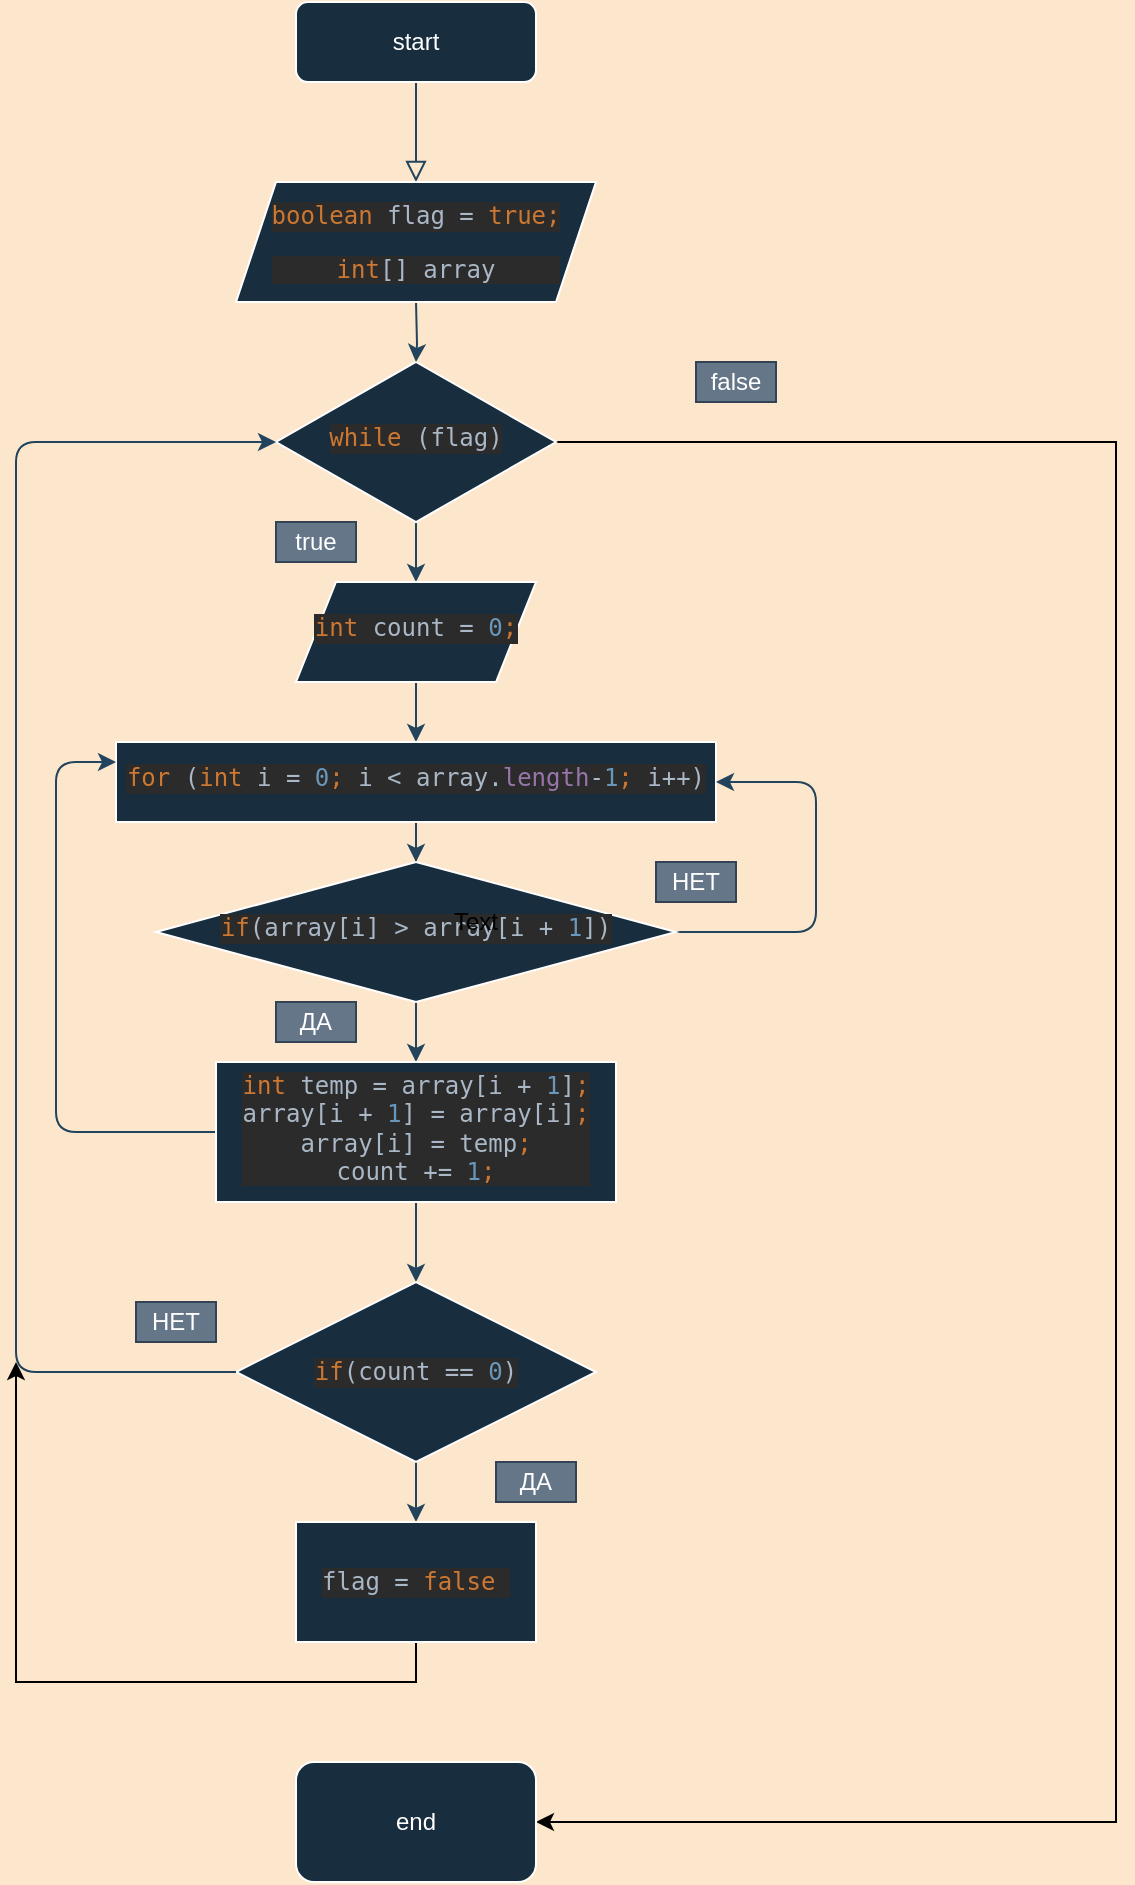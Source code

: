 <mxfile version="14.2.4" type="github">
  <diagram id="C5RBs43oDa-KdzZeNtuy" name="Page-1">
    <mxGraphModel dx="1132" dy="779" grid="1" gridSize="10" guides="1" tooltips="1" connect="1" arrows="1" fold="1" page="1" pageScale="1" pageWidth="827" pageHeight="1169" background="#FCE7CD" math="0" shadow="0">
      <root>
        <mxCell id="WIyWlLk6GJQsqaUBKTNV-0" />
        <mxCell id="WIyWlLk6GJQsqaUBKTNV-1" parent="WIyWlLk6GJQsqaUBKTNV-0" />
        <mxCell id="WIyWlLk6GJQsqaUBKTNV-2" value="" style="rounded=0;html=1;jettySize=auto;orthogonalLoop=1;fontSize=11;endArrow=block;endFill=0;endSize=8;strokeWidth=1;shadow=0;labelBackgroundColor=none;edgeStyle=orthogonalEdgeStyle;strokeColor=#23445D;" parent="WIyWlLk6GJQsqaUBKTNV-1" source="WIyWlLk6GJQsqaUBKTNV-3" edge="1">
          <mxGeometry relative="1" as="geometry">
            <mxPoint x="220" y="170" as="targetPoint" />
          </mxGeometry>
        </mxCell>
        <mxCell id="WIyWlLk6GJQsqaUBKTNV-3" value="start" style="rounded=1;whiteSpace=wrap;html=1;fontSize=12;glass=0;strokeWidth=1;shadow=0;fillColor=#182E3E;strokeColor=#FFFFFF;fontColor=#FFFFFF;" parent="WIyWlLk6GJQsqaUBKTNV-1" vertex="1">
          <mxGeometry x="160" y="80" width="120" height="40" as="geometry" />
        </mxCell>
        <mxCell id="XFTPAkEOY1BgrhTG1SVO-7" value="" style="edgeStyle=orthogonalEdgeStyle;rounded=0;orthogonalLoop=1;jettySize=auto;html=1;strokeColor=#23445D;labelBackgroundColor=#FCE7CD;" parent="WIyWlLk6GJQsqaUBKTNV-1" source="WIyWlLk6GJQsqaUBKTNV-10" target="XFTPAkEOY1BgrhTG1SVO-6" edge="1">
          <mxGeometry relative="1" as="geometry" />
        </mxCell>
        <mxCell id="ManoD_RHB9kSeLOupZJ0-3" style="edgeStyle=orthogonalEdgeStyle;rounded=0;orthogonalLoop=1;jettySize=auto;html=1;entryX=1;entryY=0.5;entryDx=0;entryDy=0;" parent="WIyWlLk6GJQsqaUBKTNV-1" source="WIyWlLk6GJQsqaUBKTNV-10" target="XFTPAkEOY1BgrhTG1SVO-31" edge="1">
          <mxGeometry relative="1" as="geometry">
            <Array as="points">
              <mxPoint x="570" y="300" />
              <mxPoint x="570" y="990" />
            </Array>
          </mxGeometry>
        </mxCell>
        <mxCell id="WIyWlLk6GJQsqaUBKTNV-10" value="&lt;pre style=&quot;background-color: #2b2b2b ; color: #a9b7c6 ; font-family: &amp;#34;jetbrains mono&amp;#34; , monospace ; font-size: 9 8pt&quot;&gt;&lt;span style=&quot;color: #cc7832&quot;&gt;while &lt;/span&gt;(flag)&lt;/pre&gt;" style="rhombus;whiteSpace=wrap;html=1;shadow=0;fontFamily=Helvetica;fontSize=12;align=center;strokeWidth=1;spacing=6;spacingTop=-4;fillColor=#182E3E;strokeColor=#FFFFFF;fontColor=#FFFFFF;" parent="WIyWlLk6GJQsqaUBKTNV-1" vertex="1">
          <mxGeometry x="150" y="260" width="140" height="80" as="geometry" />
        </mxCell>
        <mxCell id="XFTPAkEOY1BgrhTG1SVO-3" value="" style="edgeStyle=orthogonalEdgeStyle;rounded=0;orthogonalLoop=1;jettySize=auto;html=1;strokeColor=#23445D;labelBackgroundColor=#FCE7CD;" parent="WIyWlLk6GJQsqaUBKTNV-1" target="WIyWlLk6GJQsqaUBKTNV-10" edge="1">
          <mxGeometry relative="1" as="geometry">
            <mxPoint x="220" y="230" as="sourcePoint" />
          </mxGeometry>
        </mxCell>
        <mxCell id="XFTPAkEOY1BgrhTG1SVO-4" value="&lt;pre style=&quot;background-color: #2b2b2b ; color: #a9b7c6 ; font-family: &amp;#34;jetbrains mono&amp;#34; , monospace ; font-size: 9 8pt&quot;&gt;&lt;span style=&quot;color: #cc7832&quot;&gt;boolean &lt;/span&gt;flag = &lt;span style=&quot;color: #cc7832&quot;&gt;true;&lt;/span&gt;&lt;/pre&gt;&lt;pre style=&quot;background-color: #2b2b2b ; color: #a9b7c6 ; font-family: &amp;#34;jetbrains mono&amp;#34; , monospace ; font-size: 9 8pt&quot;&gt;&lt;pre style=&quot;font-family: &amp;#34;jetbrains mono&amp;#34; , monospace&quot;&gt;&lt;span style=&quot;color: #cc7832&quot;&gt;int&lt;/span&gt;[] array&lt;/pre&gt;&lt;/pre&gt;" style="shape=parallelogram;perimeter=parallelogramPerimeter;whiteSpace=wrap;html=1;fixedSize=1;fillColor=#182E3E;strokeColor=#FFFFFF;fontColor=#FFFFFF;" parent="WIyWlLk6GJQsqaUBKTNV-1" vertex="1">
          <mxGeometry x="130" y="170" width="180" height="60" as="geometry" />
        </mxCell>
        <mxCell id="XFTPAkEOY1BgrhTG1SVO-9" value="" style="edgeStyle=orthogonalEdgeStyle;rounded=0;orthogonalLoop=1;jettySize=auto;html=1;strokeColor=#23445D;labelBackgroundColor=#FCE7CD;" parent="WIyWlLk6GJQsqaUBKTNV-1" source="XFTPAkEOY1BgrhTG1SVO-6" target="XFTPAkEOY1BgrhTG1SVO-8" edge="1">
          <mxGeometry relative="1" as="geometry" />
        </mxCell>
        <mxCell id="XFTPAkEOY1BgrhTG1SVO-6" value="&lt;pre style=&quot;background-color: #2b2b2b ; color: #a9b7c6 ; font-family: &amp;quot;jetbrains mono&amp;quot; , monospace ; font-size: 9 8pt&quot;&gt;&lt;span style=&quot;color: #cc7832&quot;&gt;int &lt;/span&gt;count = &lt;span style=&quot;color: #6897bb&quot;&gt;0&lt;/span&gt;&lt;span style=&quot;color: #cc7832&quot;&gt;;&lt;/span&gt;&lt;/pre&gt;" style="shape=parallelogram;perimeter=parallelogramPerimeter;whiteSpace=wrap;html=1;fixedSize=1;shadow=0;strokeWidth=1;spacing=6;spacingTop=-4;fillColor=#182E3E;strokeColor=#FFFFFF;fontColor=#FFFFFF;" parent="WIyWlLk6GJQsqaUBKTNV-1" vertex="1">
          <mxGeometry x="160" y="370" width="120" height="50" as="geometry" />
        </mxCell>
        <mxCell id="XFTPAkEOY1BgrhTG1SVO-11" value="" style="edgeStyle=orthogonalEdgeStyle;rounded=0;orthogonalLoop=1;jettySize=auto;html=1;strokeColor=#23445D;labelBackgroundColor=#FCE7CD;" parent="WIyWlLk6GJQsqaUBKTNV-1" source="XFTPAkEOY1BgrhTG1SVO-8" target="XFTPAkEOY1BgrhTG1SVO-10" edge="1">
          <mxGeometry relative="1" as="geometry" />
        </mxCell>
        <mxCell id="XFTPAkEOY1BgrhTG1SVO-8" value="&lt;pre style=&quot;background-color: #2b2b2b ; color: #a9b7c6 ; font-family: &amp;quot;jetbrains mono&amp;quot; , monospace ; font-size: 9 8pt&quot;&gt;&lt;span style=&quot;color: #cc7832&quot;&gt;for &lt;/span&gt;(&lt;span style=&quot;color: #cc7832&quot;&gt;int &lt;/span&gt;i = &lt;span style=&quot;color: #6897bb&quot;&gt;0&lt;/span&gt;&lt;span style=&quot;color: #cc7832&quot;&gt;; &lt;/span&gt;i &amp;lt; array.&lt;span style=&quot;color: #9876aa&quot;&gt;length&lt;/span&gt;-&lt;span style=&quot;color: #6897bb&quot;&gt;1&lt;/span&gt;&lt;span style=&quot;color: #cc7832&quot;&gt;; &lt;/span&gt;i++)&lt;/pre&gt;" style="whiteSpace=wrap;html=1;shadow=0;strokeWidth=1;spacing=6;spacingTop=-4;fillColor=#182E3E;strokeColor=#FFFFFF;fontColor=#FFFFFF;" parent="WIyWlLk6GJQsqaUBKTNV-1" vertex="1">
          <mxGeometry x="70" y="450" width="300" height="40" as="geometry" />
        </mxCell>
        <mxCell id="XFTPAkEOY1BgrhTG1SVO-14" value="" style="edgeStyle=orthogonalEdgeStyle;rounded=0;orthogonalLoop=1;jettySize=auto;html=1;strokeColor=#23445D;labelBackgroundColor=#FCE7CD;" parent="WIyWlLk6GJQsqaUBKTNV-1" source="XFTPAkEOY1BgrhTG1SVO-10" target="XFTPAkEOY1BgrhTG1SVO-13" edge="1">
          <mxGeometry relative="1" as="geometry" />
        </mxCell>
        <mxCell id="XFTPAkEOY1BgrhTG1SVO-32" style="edgeStyle=orthogonalEdgeStyle;curved=0;rounded=1;sketch=0;orthogonalLoop=1;jettySize=auto;html=1;entryX=1;entryY=0.5;entryDx=0;entryDy=0;strokeColor=#23445D;" parent="WIyWlLk6GJQsqaUBKTNV-1" source="XFTPAkEOY1BgrhTG1SVO-10" target="XFTPAkEOY1BgrhTG1SVO-8" edge="1">
          <mxGeometry relative="1" as="geometry">
            <Array as="points">
              <mxPoint x="420" y="545" />
              <mxPoint x="420" y="470" />
            </Array>
          </mxGeometry>
        </mxCell>
        <mxCell id="XFTPAkEOY1BgrhTG1SVO-10" value="&lt;pre style=&quot;background-color: #2b2b2b ; color: #a9b7c6 ; font-family: &amp;#34;jetbrains mono&amp;#34; , monospace ; font-size: 9 8pt&quot;&gt;&lt;span style=&quot;color: #cc7832&quot;&gt;if&lt;/span&gt;(array[i] &amp;gt; array[i + &lt;span style=&quot;color: #6897bb&quot;&gt;1&lt;/span&gt;])&lt;br&gt;&lt;/pre&gt;" style="rhombus;whiteSpace=wrap;html=1;shadow=0;strokeWidth=1;spacing=6;spacingTop=-4;fillColor=#182E3E;strokeColor=#FFFFFF;fontColor=#FFFFFF;" parent="WIyWlLk6GJQsqaUBKTNV-1" vertex="1">
          <mxGeometry x="90" y="510" width="260" height="70" as="geometry" />
        </mxCell>
        <mxCell id="XFTPAkEOY1BgrhTG1SVO-16" style="edgeStyle=orthogonalEdgeStyle;curved=0;rounded=1;sketch=0;orthogonalLoop=1;jettySize=auto;html=1;strokeColor=#23445D;entryX=0;entryY=0.25;entryDx=0;entryDy=0;" parent="WIyWlLk6GJQsqaUBKTNV-1" source="XFTPAkEOY1BgrhTG1SVO-13" target="XFTPAkEOY1BgrhTG1SVO-8" edge="1">
          <mxGeometry relative="1" as="geometry">
            <mxPoint x="30" y="460" as="targetPoint" />
            <Array as="points">
              <mxPoint x="40" y="645" />
              <mxPoint x="40" y="460" />
            </Array>
          </mxGeometry>
        </mxCell>
        <mxCell id="XFTPAkEOY1BgrhTG1SVO-36" value="" style="edgeStyle=orthogonalEdgeStyle;curved=0;rounded=1;sketch=0;orthogonalLoop=1;jettySize=auto;html=1;strokeColor=#23445D;" parent="WIyWlLk6GJQsqaUBKTNV-1" source="XFTPAkEOY1BgrhTG1SVO-13" target="XFTPAkEOY1BgrhTG1SVO-22" edge="1">
          <mxGeometry relative="1" as="geometry" />
        </mxCell>
        <mxCell id="XFTPAkEOY1BgrhTG1SVO-13" value="&lt;pre style=&quot;background-color: #2b2b2b ; color: #a9b7c6 ; font-family: &amp;#34;jetbrains mono&amp;#34; , monospace ; font-size: 9 8pt&quot;&gt;&lt;span style=&quot;color: #cc7832&quot;&gt;int &lt;/span&gt;temp = array[i + &lt;span style=&quot;color: #6897bb&quot;&gt;1&lt;/span&gt;]&lt;span style=&quot;color: #cc7832&quot;&gt;;&lt;br&gt;&lt;/span&gt;array[i + &lt;span style=&quot;color: #6897bb&quot;&gt;1&lt;/span&gt;] = array[i]&lt;span style=&quot;color: #cc7832&quot;&gt;;&lt;br&gt;&lt;/span&gt;array[i] = temp&lt;span style=&quot;color: #cc7832&quot;&gt;;&lt;br&gt;&lt;/span&gt;count += &lt;span style=&quot;color: #6897bb&quot;&gt;1&lt;/span&gt;&lt;span style=&quot;color: #cc7832&quot;&gt;;&lt;/span&gt;&lt;/pre&gt;" style="whiteSpace=wrap;html=1;shadow=0;strokeWidth=1;spacing=6;spacingTop=-4;fillColor=#182E3E;strokeColor=#FFFFFF;fontColor=#FFFFFF;" parent="WIyWlLk6GJQsqaUBKTNV-1" vertex="1">
          <mxGeometry x="120" y="610" width="200" height="70" as="geometry" />
        </mxCell>
        <mxCell id="XFTPAkEOY1BgrhTG1SVO-40" value="" style="edgeStyle=orthogonalEdgeStyle;curved=0;rounded=1;sketch=0;orthogonalLoop=1;jettySize=auto;html=1;strokeColor=#23445D;" parent="WIyWlLk6GJQsqaUBKTNV-1" source="XFTPAkEOY1BgrhTG1SVO-22" target="XFTPAkEOY1BgrhTG1SVO-39" edge="1">
          <mxGeometry relative="1" as="geometry" />
        </mxCell>
        <mxCell id="XFTPAkEOY1BgrhTG1SVO-22" value="&lt;pre style=&quot;background-color: #2b2b2b ; color: #a9b7c6 ; font-family: &amp;#34;jetbrains mono&amp;#34; , monospace ; font-size: 9 8pt&quot;&gt;&lt;span style=&quot;color: #cc7832&quot;&gt;if&lt;/span&gt;(count == &lt;span style=&quot;color: #6897bb&quot;&gt;0&lt;/span&gt;)&lt;/pre&gt;" style="rhombus;whiteSpace=wrap;html=1;rounded=0;sketch=0;strokeColor=#FFFFFF;fillColor=#182E3E;fontColor=#FFFFFF;" parent="WIyWlLk6GJQsqaUBKTNV-1" vertex="1">
          <mxGeometry x="130" y="720" width="180" height="90" as="geometry" />
        </mxCell>
        <mxCell id="XFTPAkEOY1BgrhTG1SVO-26" style="edgeStyle=orthogonalEdgeStyle;curved=0;rounded=1;sketch=0;orthogonalLoop=1;jettySize=auto;html=1;strokeColor=#23445D;entryX=0;entryY=0.5;entryDx=0;entryDy=0;exitX=0;exitY=0.5;exitDx=0;exitDy=0;" parent="WIyWlLk6GJQsqaUBKTNV-1" source="XFTPAkEOY1BgrhTG1SVO-22" target="WIyWlLk6GJQsqaUBKTNV-10" edge="1">
          <mxGeometry relative="1" as="geometry">
            <mxPoint x="20" y="300" as="targetPoint" />
            <mxPoint x="235" y="920" as="sourcePoint" />
            <Array as="points">
              <mxPoint x="20" y="765" />
              <mxPoint x="20" y="300" />
            </Array>
          </mxGeometry>
        </mxCell>
        <mxCell id="XFTPAkEOY1BgrhTG1SVO-31" value="end" style="rounded=1;whiteSpace=wrap;html=1;sketch=0;strokeColor=#FFFFFF;fillColor=#182E3E;fontColor=#FFFFFF;" parent="WIyWlLk6GJQsqaUBKTNV-1" vertex="1">
          <mxGeometry x="160" y="960" width="120" height="60" as="geometry" />
        </mxCell>
        <mxCell id="XFTPAkEOY1BgrhTG1SVO-33" value="ДА" style="text;html=1;strokeColor=#314354;fillColor=#647687;align=center;verticalAlign=middle;whiteSpace=wrap;rounded=0;sketch=0;fontColor=#ffffff;" parent="WIyWlLk6GJQsqaUBKTNV-1" vertex="1">
          <mxGeometry x="150" y="580" width="40" height="20" as="geometry" />
        </mxCell>
        <mxCell id="XFTPAkEOY1BgrhTG1SVO-34" value="НЕТ" style="text;html=1;strokeColor=#314354;fillColor=#647687;align=center;verticalAlign=middle;whiteSpace=wrap;rounded=0;sketch=0;fontColor=#ffffff;" parent="WIyWlLk6GJQsqaUBKTNV-1" vertex="1">
          <mxGeometry x="340" y="510" width="40" height="20" as="geometry" />
        </mxCell>
        <mxCell id="XFTPAkEOY1BgrhTG1SVO-35" value="НЕТ" style="text;html=1;strokeColor=#314354;fillColor=#647687;align=center;verticalAlign=middle;whiteSpace=wrap;rounded=0;sketch=0;fontColor=#ffffff;" parent="WIyWlLk6GJQsqaUBKTNV-1" vertex="1">
          <mxGeometry x="80" y="730" width="40" height="20" as="geometry" />
        </mxCell>
        <mxCell id="XFTPAkEOY1BgrhTG1SVO-37" value="ДА" style="text;html=1;strokeColor=#314354;fillColor=#647687;align=center;verticalAlign=middle;whiteSpace=wrap;rounded=0;sketch=0;fontColor=#ffffff;" parent="WIyWlLk6GJQsqaUBKTNV-1" vertex="1">
          <mxGeometry x="260" y="810" width="40" height="20" as="geometry" />
        </mxCell>
        <mxCell id="ManoD_RHB9kSeLOupZJ0-1" style="edgeStyle=orthogonalEdgeStyle;rounded=0;orthogonalLoop=1;jettySize=auto;html=1;exitX=0.5;exitY=1;exitDx=0;exitDy=0;" parent="WIyWlLk6GJQsqaUBKTNV-1" source="XFTPAkEOY1BgrhTG1SVO-39" edge="1">
          <mxGeometry relative="1" as="geometry">
            <mxPoint x="20" y="760" as="targetPoint" />
            <mxPoint x="220" y="920" as="sourcePoint" />
            <Array as="points">
              <mxPoint x="220" y="920" />
              <mxPoint x="20" y="920" />
            </Array>
          </mxGeometry>
        </mxCell>
        <mxCell id="XFTPAkEOY1BgrhTG1SVO-39" value="&#xa;&#xa;&lt;pre style=&quot;font-size: 12px ; font-style: normal ; font-weight: 400 ; letter-spacing: normal ; text-align: center ; text-indent: 0px ; text-transform: none ; word-spacing: 0px ; background-color: rgb(43 , 43 , 43) ; color: rgb(169 , 183 , 198) ; font-family: &amp;quot;jetbrains mono&amp;quot; , monospace&quot;&gt;&lt;span&gt;flag = &lt;/span&gt;&lt;span style=&quot;color: rgb(204 , 120 , 50)&quot;&gt;false&lt;/span&gt; &lt;/pre&gt;&#xa;&#xa;" style="rounded=0;whiteSpace=wrap;html=1;sketch=0;strokeColor=#FFFFFF;fillColor=#182E3E;fontColor=#FFFFFF;" parent="WIyWlLk6GJQsqaUBKTNV-1" vertex="1">
          <mxGeometry x="160" y="840" width="120" height="60" as="geometry" />
        </mxCell>
        <mxCell id="ManoD_RHB9kSeLOupZJ0-4" value="Text" style="text;html=1;strokeColor=none;fillColor=none;align=center;verticalAlign=middle;whiteSpace=wrap;rounded=0;" parent="WIyWlLk6GJQsqaUBKTNV-1" vertex="1">
          <mxGeometry x="230" y="530" width="40" height="20" as="geometry" />
        </mxCell>
        <mxCell id="ManoD_RHB9kSeLOupZJ0-5" value="false" style="text;html=1;strokeColor=#314354;fillColor=#647687;align=center;verticalAlign=middle;whiteSpace=wrap;rounded=0;fontColor=#ffffff;" parent="WIyWlLk6GJQsqaUBKTNV-1" vertex="1">
          <mxGeometry x="360" y="260" width="40" height="20" as="geometry" />
        </mxCell>
        <mxCell id="ManoD_RHB9kSeLOupZJ0-7" value="true" style="text;html=1;strokeColor=#314354;fillColor=#647687;align=center;verticalAlign=middle;whiteSpace=wrap;rounded=0;fontColor=#ffffff;" parent="WIyWlLk6GJQsqaUBKTNV-1" vertex="1">
          <mxGeometry x="150" y="340" width="40" height="20" as="geometry" />
        </mxCell>
      </root>
    </mxGraphModel>
  </diagram>
</mxfile>
